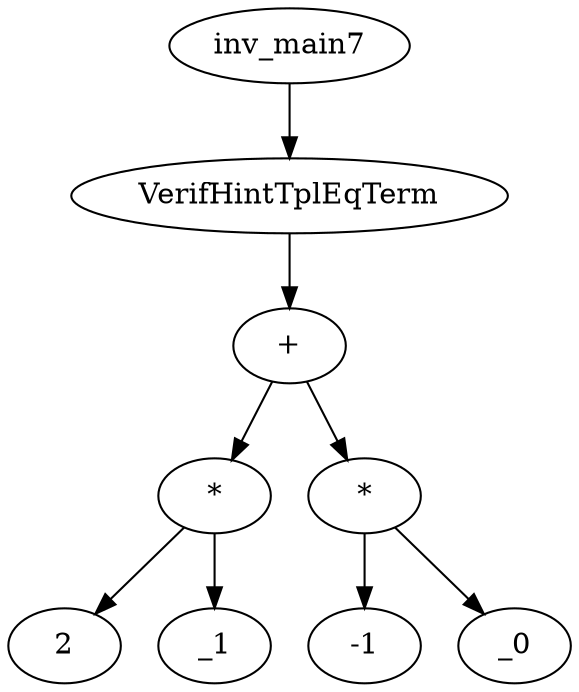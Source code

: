 digraph dag {
0 [label="inv_main7"];
1 [label="VerifHintTplEqTerm"];
2 [label="+"];
3 [label="*"];
4 [label="2"];
5 [label="_1"];
6 [label="*"];
7 [label="-1"];
8 [label="_0"];
0->1
1->2
2->3
2 -> 6
3->5
3 -> 4
6->8
6 -> 7
}
